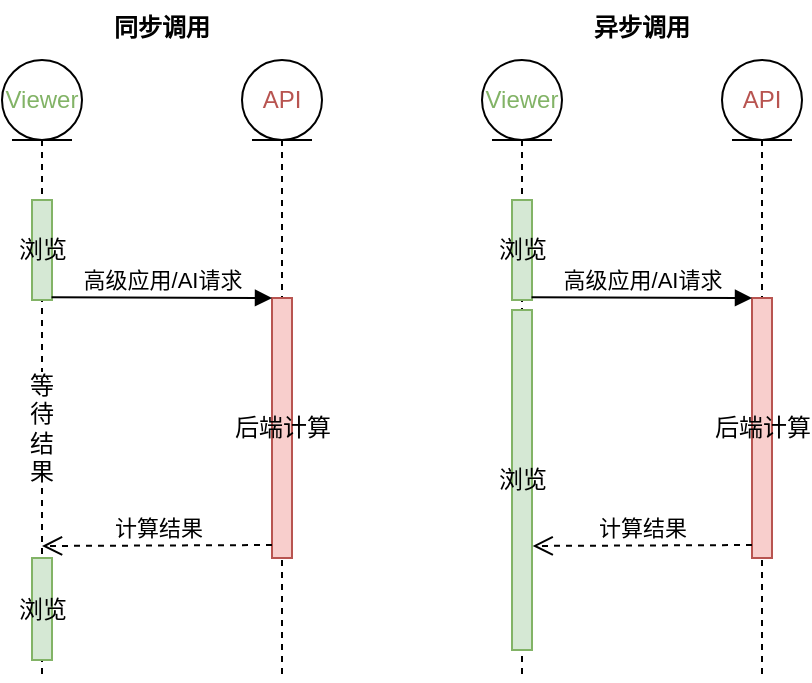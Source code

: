<mxfile version="13.9.9" type="device"><diagram id="o72ZlbLXtgB4RZ4hU7pR" name="Page-1"><mxGraphModel dx="749" dy="639" grid="1" gridSize="10" guides="1" tooltips="1" connect="1" arrows="1" fold="1" page="1" pageScale="1" pageWidth="827" pageHeight="1169" math="0" shadow="0"><root><mxCell id="0"/><mxCell id="1" parent="0"/><mxCell id="aHSA1m3_o0gNCHQFeuZW-8" value="" style="shape=umlLifeline;participant=umlEntity;perimeter=lifelinePerimeter;whiteSpace=wrap;html=1;container=1;collapsible=0;recursiveResize=0;verticalAlign=top;spacingTop=36;outlineConnect=0;" parent="1" vertex="1"><mxGeometry x="70" y="70" width="40" height="310" as="geometry"/></mxCell><mxCell id="aHSA1m3_o0gNCHQFeuZW-16" value="浏览" style="html=1;points=[];perimeter=orthogonalPerimeter;fillColor=#d5e8d4;strokeColor=#82b366;" parent="aHSA1m3_o0gNCHQFeuZW-8" vertex="1"><mxGeometry x="15" y="70" width="10" height="50" as="geometry"/></mxCell><mxCell id="aHSA1m3_o0gNCHQFeuZW-19" value="等待结果" style="text;html=1;align=center;verticalAlign=middle;whiteSpace=wrap;rounded=0;gradientColor=#ffffff;labelBackgroundColor=#ffffff;" parent="aHSA1m3_o0gNCHQFeuZW-8" vertex="1"><mxGeometry x="10" y="174" width="20" height="20" as="geometry"/></mxCell><mxCell id="aHSA1m3_o0gNCHQFeuZW-20" value="浏览" style="html=1;points=[];perimeter=orthogonalPerimeter;fillColor=#d5e8d4;strokeColor=#82b366;" parent="aHSA1m3_o0gNCHQFeuZW-8" vertex="1"><mxGeometry x="15" y="249" width="10" height="51" as="geometry"/></mxCell><mxCell id="aHSA1m3_o0gNCHQFeuZW-32" value="Viewer" style="text;html=1;strokeColor=none;fillColor=none;align=center;verticalAlign=middle;whiteSpace=wrap;rounded=0;fontColor=#82B366;" parent="aHSA1m3_o0gNCHQFeuZW-8" vertex="1"><mxGeometry y="10" width="40" height="20" as="geometry"/></mxCell><mxCell id="aHSA1m3_o0gNCHQFeuZW-9" value="" style="shape=umlLifeline;participant=umlEntity;perimeter=lifelinePerimeter;whiteSpace=wrap;html=1;container=1;collapsible=0;recursiveResize=0;verticalAlign=top;spacingTop=36;outlineConnect=0;" parent="1" vertex="1"><mxGeometry x="190" y="70" width="40" height="310" as="geometry"/></mxCell><mxCell id="aHSA1m3_o0gNCHQFeuZW-13" value="后端计算" style="html=1;points=[];perimeter=orthogonalPerimeter;fillColor=#f8cecc;strokeColor=#b85450;" parent="aHSA1m3_o0gNCHQFeuZW-9" vertex="1"><mxGeometry x="15" y="119" width="10" height="130" as="geometry"/></mxCell><mxCell id="aHSA1m3_o0gNCHQFeuZW-33" value="API" style="text;html=1;strokeColor=none;fillColor=none;align=center;verticalAlign=middle;whiteSpace=wrap;rounded=0;fontColor=#B85450;" parent="aHSA1m3_o0gNCHQFeuZW-9" vertex="1"><mxGeometry y="10" width="40" height="20" as="geometry"/></mxCell><mxCell id="aHSA1m3_o0gNCHQFeuZW-14" value="高级应用/AI请求" style="html=1;verticalAlign=bottom;endArrow=block;entryX=0;entryY=0;exitX=0.978;exitY=0.973;exitDx=0;exitDy=0;exitPerimeter=0;" parent="1" source="aHSA1m3_o0gNCHQFeuZW-16" target="aHSA1m3_o0gNCHQFeuZW-13" edge="1"><mxGeometry relative="1" as="geometry"><mxPoint x="86" y="189" as="sourcePoint"/></mxGeometry></mxCell><mxCell id="aHSA1m3_o0gNCHQFeuZW-15" value="计算结果" style="html=1;verticalAlign=bottom;endArrow=open;dashed=1;endSize=8;exitX=0;exitY=0.95;" parent="1" source="aHSA1m3_o0gNCHQFeuZW-13" edge="1"><mxGeometry relative="1" as="geometry"><mxPoint x="90" y="313" as="targetPoint"/></mxGeometry></mxCell><mxCell id="aHSA1m3_o0gNCHQFeuZW-21" value="" style="shape=umlLifeline;participant=umlEntity;perimeter=lifelinePerimeter;whiteSpace=wrap;html=1;container=1;collapsible=0;recursiveResize=0;verticalAlign=top;spacingTop=36;outlineConnect=0;" parent="1" vertex="1"><mxGeometry x="310" y="70" width="40" height="310" as="geometry"/></mxCell><mxCell id="aHSA1m3_o0gNCHQFeuZW-22" value="浏览" style="html=1;points=[];perimeter=orthogonalPerimeter;fillColor=#d5e8d4;strokeColor=#82b366;" parent="aHSA1m3_o0gNCHQFeuZW-21" vertex="1"><mxGeometry x="15" y="70" width="10" height="50" as="geometry"/></mxCell><mxCell id="aHSA1m3_o0gNCHQFeuZW-24" value="浏览" style="html=1;points=[];perimeter=orthogonalPerimeter;fillColor=#d5e8d4;strokeColor=#82b366;" parent="aHSA1m3_o0gNCHQFeuZW-21" vertex="1"><mxGeometry x="15" y="125" width="10" height="170" as="geometry"/></mxCell><mxCell id="aHSA1m3_o0gNCHQFeuZW-35" value="Viewer" style="text;html=1;strokeColor=none;fillColor=none;align=center;verticalAlign=middle;whiteSpace=wrap;rounded=0;fontColor=#82B366;" parent="aHSA1m3_o0gNCHQFeuZW-21" vertex="1"><mxGeometry y="10" width="40" height="20" as="geometry"/></mxCell><mxCell id="aHSA1m3_o0gNCHQFeuZW-25" value="" style="shape=umlLifeline;participant=umlEntity;perimeter=lifelinePerimeter;whiteSpace=wrap;html=1;container=1;collapsible=0;recursiveResize=0;verticalAlign=top;spacingTop=36;outlineConnect=0;" parent="1" vertex="1"><mxGeometry x="430" y="70" width="40" height="310" as="geometry"/></mxCell><mxCell id="aHSA1m3_o0gNCHQFeuZW-26" value="后端计算" style="html=1;points=[];perimeter=orthogonalPerimeter;fillColor=#f8cecc;strokeColor=#b85450;" parent="aHSA1m3_o0gNCHQFeuZW-25" vertex="1"><mxGeometry x="15" y="119" width="10" height="130" as="geometry"/></mxCell><mxCell id="aHSA1m3_o0gNCHQFeuZW-34" value="API" style="text;html=1;strokeColor=none;fillColor=none;align=center;verticalAlign=middle;whiteSpace=wrap;rounded=0;fontColor=#B85450;" parent="aHSA1m3_o0gNCHQFeuZW-25" vertex="1"><mxGeometry y="10" width="40" height="20" as="geometry"/></mxCell><mxCell id="aHSA1m3_o0gNCHQFeuZW-27" value="高级应用/AI请求" style="html=1;verticalAlign=bottom;endArrow=block;entryX=0;entryY=0;exitX=0.978;exitY=0.973;exitDx=0;exitDy=0;exitPerimeter=0;" parent="1" source="aHSA1m3_o0gNCHQFeuZW-22" target="aHSA1m3_o0gNCHQFeuZW-26" edge="1"><mxGeometry relative="1" as="geometry"><mxPoint x="326" y="189" as="sourcePoint"/></mxGeometry></mxCell><mxCell id="aHSA1m3_o0gNCHQFeuZW-28" value="计算结果" style="html=1;verticalAlign=bottom;endArrow=open;dashed=1;endSize=8;exitX=0;exitY=0.95;entryX=1.033;entryY=0.694;entryDx=0;entryDy=0;entryPerimeter=0;" parent="1" source="aHSA1m3_o0gNCHQFeuZW-26" target="aHSA1m3_o0gNCHQFeuZW-24" edge="1"><mxGeometry relative="1" as="geometry"><mxPoint x="340" y="313" as="targetPoint"/></mxGeometry></mxCell><mxCell id="aHSA1m3_o0gNCHQFeuZW-29" value="同步调用" style="text;align=center;fontStyle=1;verticalAlign=middle;spacingLeft=3;spacingRight=3;strokeColor=none;rotatable=0;points=[[0,0.5],[1,0.5]];portConstraint=eastwest;" parent="1" vertex="1"><mxGeometry x="110" y="40" width="80" height="26" as="geometry"/></mxCell><mxCell id="aHSA1m3_o0gNCHQFeuZW-30" value="异步调用" style="text;align=center;fontStyle=1;verticalAlign=middle;spacingLeft=3;spacingRight=3;strokeColor=none;rotatable=0;points=[[0,0.5],[1,0.5]];portConstraint=eastwest;" parent="1" vertex="1"><mxGeometry x="350" y="40" width="80" height="26" as="geometry"/></mxCell></root></mxGraphModel></diagram></mxfile>